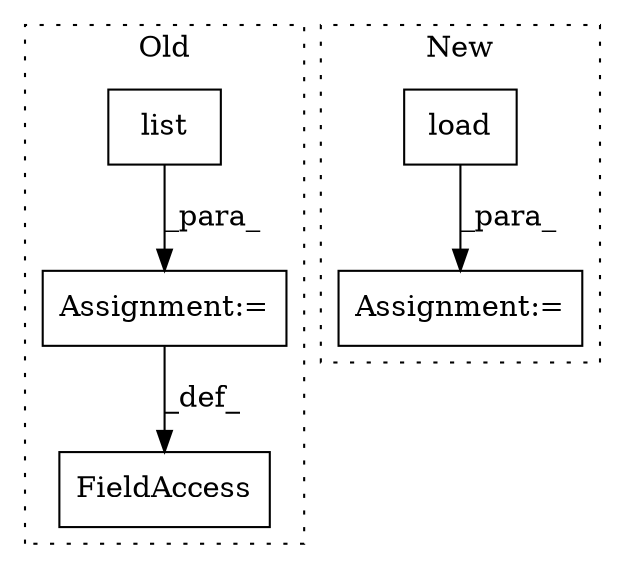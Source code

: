 digraph G {
subgraph cluster0 {
1 [label="list" a="32" s="258,273" l="5,1" shape="box"];
3 [label="Assignment:=" a="7" s="257" l="1" shape="box"];
5 [label="FieldAccess" a="22" s="242" l="15" shape="box"];
label = "Old";
style="dotted";
}
subgraph cluster1 {
2 [label="load" a="32" s="263,272" l="5,1" shape="box"];
4 [label="Assignment:=" a="7" s="256" l="1" shape="box"];
label = "New";
style="dotted";
}
1 -> 3 [label="_para_"];
2 -> 4 [label="_para_"];
3 -> 5 [label="_def_"];
}